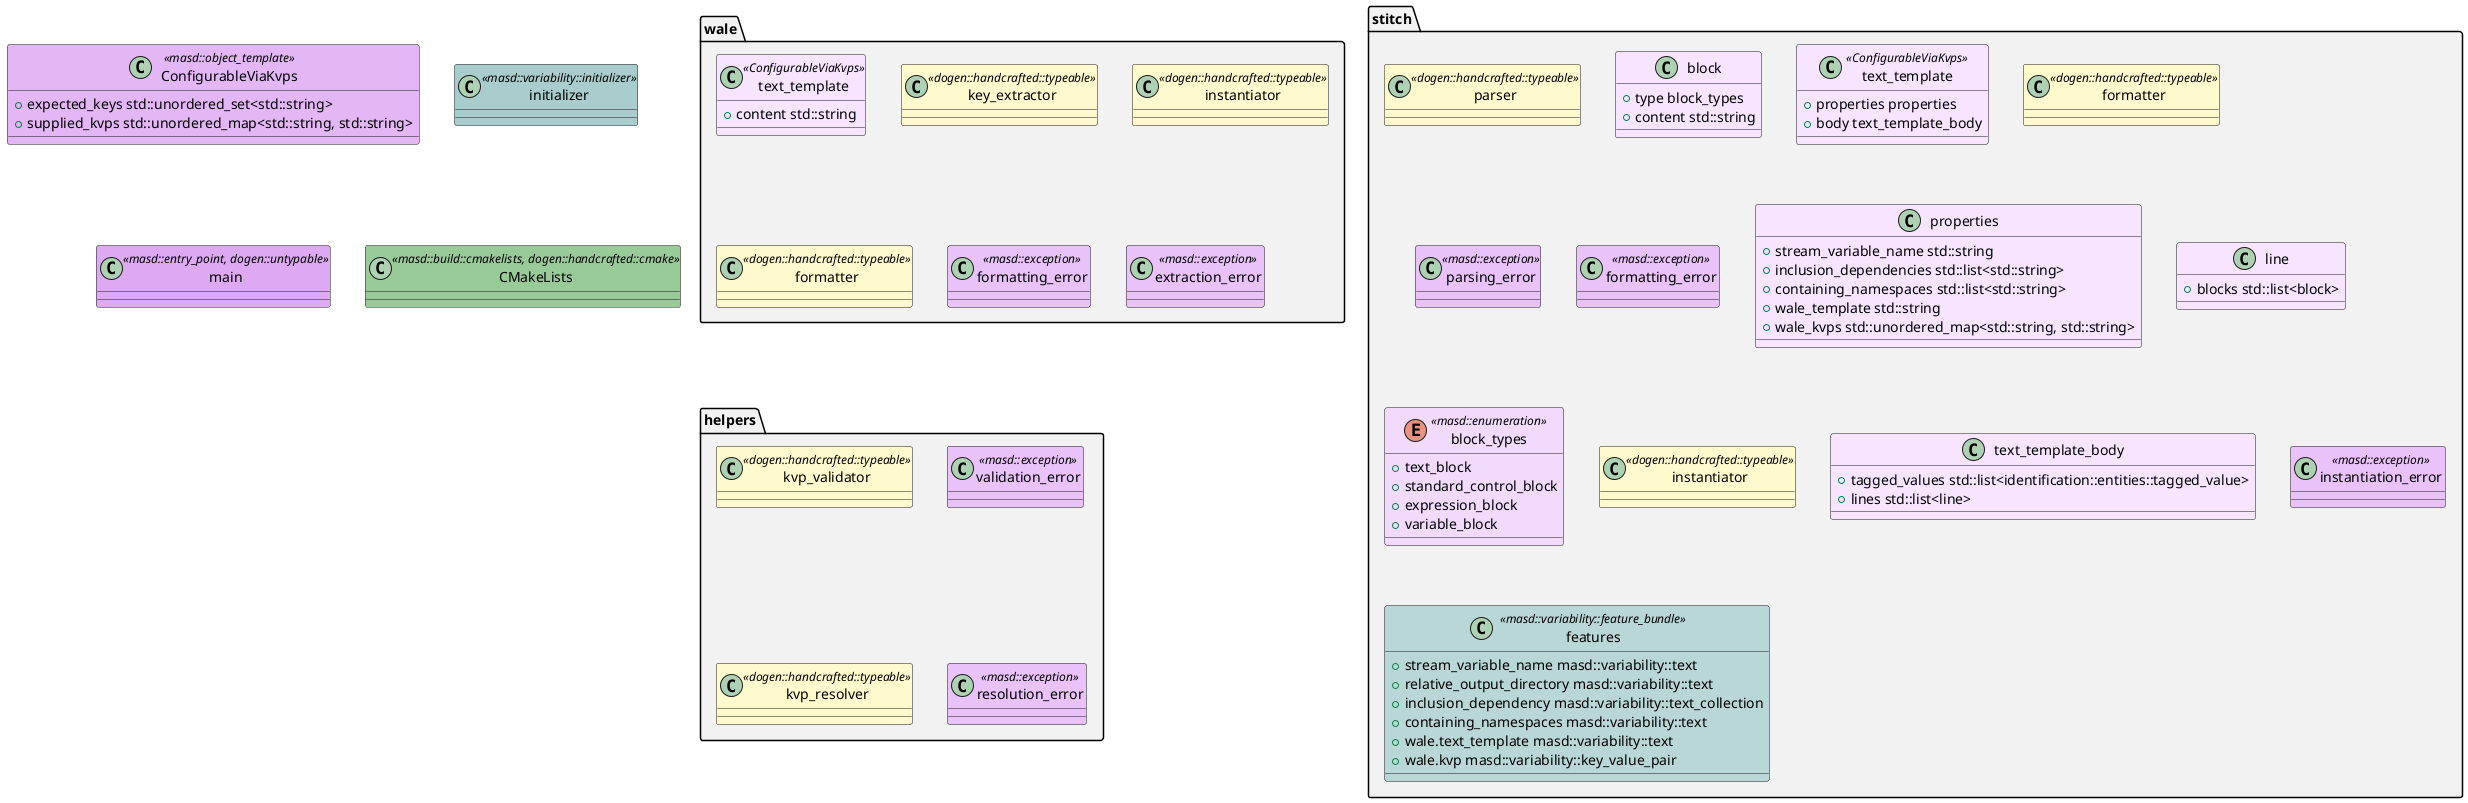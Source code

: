 @startuml
set namespaceSeparator ::
namespace wale #F2F2F2 {
        class text_template <<ConfigurableViaKvps>> #F7E5FF {
                +{field} content std::string
}

        class key_extractor <<dogen::handcrafted::typeable>> #FFFACD {
}

        class instantiator <<dogen::handcrafted::typeable>> #FFFACD {
}

        class formatter <<dogen::handcrafted::typeable>> #FFFACD {
}

        class formatting_error <<masd::exception>> #E8C2F8 {
}

        class extraction_error <<masd::exception>> #E8C2F8 {
}

}

namespace stitch #F2F2F2 {
        class parser <<dogen::handcrafted::typeable>> #FFFACD {
}

        class block #F7E5FF {
                +{field} type block_types
                +{field} content std::string
}

        class text_template <<ConfigurableViaKvps>> #F7E5FF {
                +{field} properties properties
                +{field} body text_template_body
}

        class formatter <<dogen::handcrafted::typeable>> #FFFACD {
}

        class parsing_error <<masd::exception>> #E8C2F8 {
}

        class formatting_error <<masd::exception>> #E8C2F8 {
}

        class properties #F7E5FF {
                +{field} stream_variable_name std::string
                +{field} inclusion_dependencies std::list<std::string>
                +{field} containing_namespaces std::list<std::string>
                +{field} wale_template std::string
                +{field} wale_kvps std::unordered_map<std::string, std::string>
}

        class line #F7E5FF {
                +{field} blocks std::list<block>
}

        enum block_types <<masd::enumeration>> #F2DAFD {
                +{field} text_block
                +{field} standard_control_block
                +{field} expression_block
                +{field} variable_block
}

        class instantiator <<dogen::handcrafted::typeable>> #FFFACD {
}

        class text_template_body #F7E5FF {
                +{field} tagged_values std::list<identification::entities::tagged_value>
                +{field} lines std::list<line>
}

        class instantiation_error <<masd::exception>> #E8C2F8 {
}

        class features <<masd::variability::feature_bundle>> #BAD7D7 {
                +{field} stream_variable_name masd::variability::text
                +{field} relative_output_directory masd::variability::text
                +{field} inclusion_dependency masd::variability::text_collection
                +{field} containing_namespaces masd::variability::text
                +{field} wale.text_template masd::variability::text
                +{field} wale.kvp masd::variability::key_value_pair
}

}

class ConfigurableViaKvps <<masd::object_template>> #E3B6F6 {
        +{field} expected_keys std::unordered_set<std::string>
        +{field} supplied_kvps std::unordered_map<std::string, std::string>
}

namespace helpers #F2F2F2 {
        class kvp_validator <<dogen::handcrafted::typeable>> #FFFACD {
}

        class validation_error <<masd::exception>> #E8C2F8 {
}

        class kvp_resolver <<dogen::handcrafted::typeable>> #FFFACD {
}

        class resolution_error <<masd::exception>> #E8C2F8 {
}

}

class initializer <<masd::variability::initializer>> #A9CDCD {
}

class main <<masd::entry_point, dogen::untypable>> #DDA9F3 {
}

class CMakeLists <<masd::build::cmakelists, dogen::handcrafted::cmake>> #99CB99 {
}

@enduml
